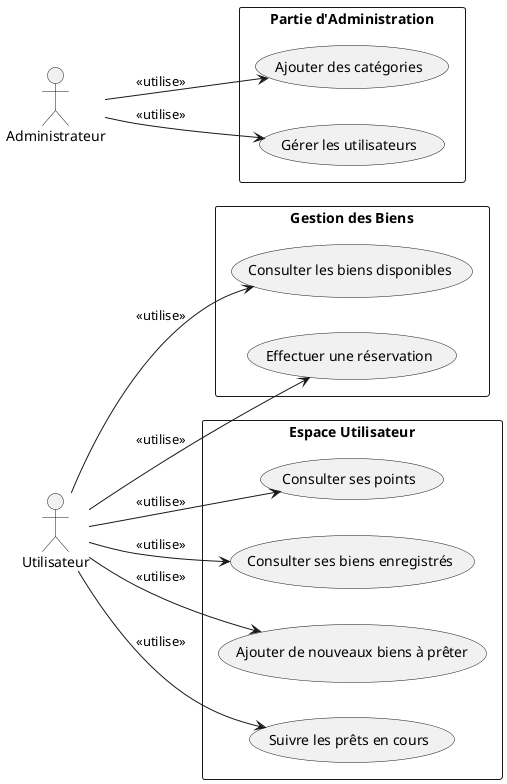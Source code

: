 @startuml

left to right direction

actor Utilisateur as User
actor Administrateur as Admin

rectangle "Gestion des Biens" {
  usecase "Consulter les biens disponibles" as UC1
  usecase "Effectuer une réservation" as UC2
}

rectangle "Espace Utilisateur" {
  usecase "Consulter ses points" as UC3
  usecase "Consulter ses biens enregistrés" as UC4
  usecase "Ajouter de nouveaux biens à prêter" as UC5
  usecase "Suivre les prêts en cours" as UC6
}

rectangle "Partie d'Administration" {
  usecase "Ajouter des catégories" as UC7
  usecase "Gérer les utilisateurs" as UC8
}

User --> UC1 : <<utilise>>
User --> UC2 : <<utilise>>
User --> UC3 : <<utilise>>
User --> UC4 : <<utilise>>
User --> UC5 : <<utilise>>
User --> UC6 : <<utilise>>
Admin --> UC7 : <<utilise>>
Admin --> UC8 : <<utilise>>

@enduml